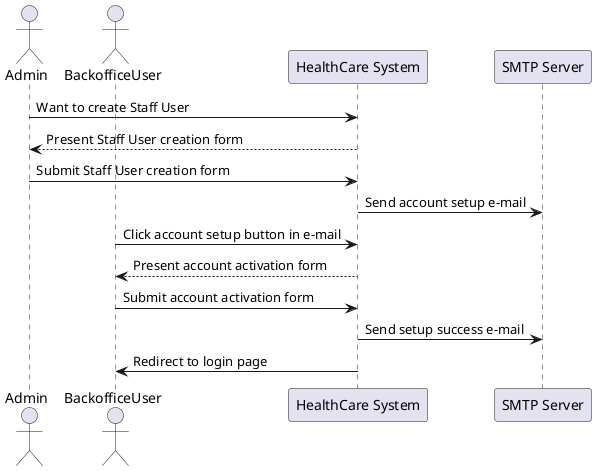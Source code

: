 @startuml CreateStaffUser

actor Admin as A
actor BackofficeUser as BU

participant "HealthCare System" as HCS
participant "SMTP Server" as SMTP

A  ->  HCS : Want to create Staff User
A <--- HCS : Present Staff User creation form
A  ->  HCS : Submit Staff User creation form
HCS -> SMTP  : Send account setup e-mail

BU  ->  HCS : Click account setup button in e-mail
BU <--- HCS : Present account activation form
BU  ->  HCS : Submit account activation form
HCS -> SMTP : Send setup success e-mail
BU <-   HCS : Redirect to login page

@enduml